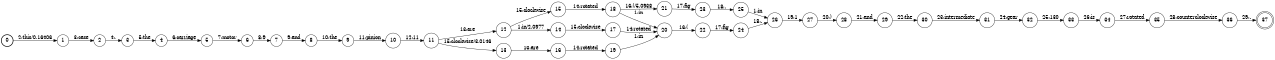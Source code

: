 digraph FST {
rankdir = LR;
size = "8.5,11";
label = "";
center = 1;
orientation = Portrait;
ranksep = "0.4";
nodesep = "0.25";
0 [label = "0", shape = circle, style = bold, fontsize = 14]
	0 -> 1 [label = "2:this/0.16406", fontsize = 14];
1 [label = "1", shape = circle, style = solid, fontsize = 14]
	1 -> 2 [label = "3:case", fontsize = 14];
2 [label = "2", shape = circle, style = solid, fontsize = 14]
	2 -> 3 [label = "4:,", fontsize = 14];
3 [label = "3", shape = circle, style = solid, fontsize = 14]
	3 -> 4 [label = "5:the", fontsize = 14];
4 [label = "4", shape = circle, style = solid, fontsize = 14]
	4 -> 5 [label = "6:carriage", fontsize = 14];
5 [label = "5", shape = circle, style = solid, fontsize = 14]
	5 -> 6 [label = "7:motor", fontsize = 14];
6 [label = "6", shape = circle, style = solid, fontsize = 14]
	6 -> 7 [label = "8:9", fontsize = 14];
7 [label = "7", shape = circle, style = solid, fontsize = 14]
	7 -> 8 [label = "9:and", fontsize = 14];
8 [label = "8", shape = circle, style = solid, fontsize = 14]
	8 -> 9 [label = "10:the", fontsize = 14];
9 [label = "9", shape = circle, style = solid, fontsize = 14]
	9 -> 10 [label = "11:pinion", fontsize = 14];
10 [label = "10", shape = circle, style = solid, fontsize = 14]
	10 -> 11 [label = "12:11", fontsize = 14];
11 [label = "11", shape = circle, style = solid, fontsize = 14]
	11 -> 12 [label = "13:are", fontsize = 14];
	11 -> 13 [label = "15:clockwise/3.0146", fontsize = 14];
12 [label = "12", shape = circle, style = solid, fontsize = 14]
	12 -> 14 [label = "1:in/2.0977", fontsize = 14];
	12 -> 15 [label = "15:clockwise", fontsize = 14];
13 [label = "13", shape = circle, style = solid, fontsize = 14]
	13 -> 16 [label = "13:are", fontsize = 14];
14 [label = "14", shape = circle, style = solid, fontsize = 14]
	14 -> 17 [label = "15:clockwise", fontsize = 14];
15 [label = "15", shape = circle, style = solid, fontsize = 14]
	15 -> 18 [label = "14:rotated", fontsize = 14];
16 [label = "16", shape = circle, style = solid, fontsize = 14]
	16 -> 19 [label = "14:rotated", fontsize = 14];
17 [label = "17", shape = circle, style = solid, fontsize = 14]
	17 -> 20 [label = "14:rotated", fontsize = 14];
18 [label = "18", shape = circle, style = solid, fontsize = 14]
	18 -> 20 [label = "1:in", fontsize = 14];
	18 -> 21 [label = "16:(/5.0938", fontsize = 14];
19 [label = "19", shape = circle, style = solid, fontsize = 14]
	19 -> 20 [label = "1:in", fontsize = 14];
20 [label = "20", shape = circle, style = solid, fontsize = 14]
	20 -> 22 [label = "16:(", fontsize = 14];
21 [label = "21", shape = circle, style = solid, fontsize = 14]
	21 -> 23 [label = "17:fig", fontsize = 14];
22 [label = "22", shape = circle, style = solid, fontsize = 14]
	22 -> 24 [label = "17:fig", fontsize = 14];
23 [label = "23", shape = circle, style = solid, fontsize = 14]
	23 -> 25 [label = "18:.", fontsize = 14];
24 [label = "24", shape = circle, style = solid, fontsize = 14]
	24 -> 26 [label = "18:.", fontsize = 14];
25 [label = "25", shape = circle, style = solid, fontsize = 14]
	25 -> 26 [label = "1:in", fontsize = 14];
26 [label = "26", shape = circle, style = solid, fontsize = 14]
	26 -> 27 [label = "19:1", fontsize = 14];
27 [label = "27", shape = circle, style = solid, fontsize = 14]
	27 -> 28 [label = "20:)", fontsize = 14];
28 [label = "28", shape = circle, style = solid, fontsize = 14]
	28 -> 29 [label = "21:and", fontsize = 14];
29 [label = "29", shape = circle, style = solid, fontsize = 14]
	29 -> 30 [label = "22:the", fontsize = 14];
30 [label = "30", shape = circle, style = solid, fontsize = 14]
	30 -> 31 [label = "23:intermediate", fontsize = 14];
31 [label = "31", shape = circle, style = solid, fontsize = 14]
	31 -> 32 [label = "24:gear", fontsize = 14];
32 [label = "32", shape = circle, style = solid, fontsize = 14]
	32 -> 33 [label = "25:130", fontsize = 14];
33 [label = "33", shape = circle, style = solid, fontsize = 14]
	33 -> 34 [label = "26:is", fontsize = 14];
34 [label = "34", shape = circle, style = solid, fontsize = 14]
	34 -> 35 [label = "27:rotated", fontsize = 14];
35 [label = "35", shape = circle, style = solid, fontsize = 14]
	35 -> 36 [label = "28:counterclockwise", fontsize = 14];
36 [label = "36", shape = circle, style = solid, fontsize = 14]
	36 -> 37 [label = "29:.", fontsize = 14];
37 [label = "37", shape = doublecircle, style = solid, fontsize = 14]
}
